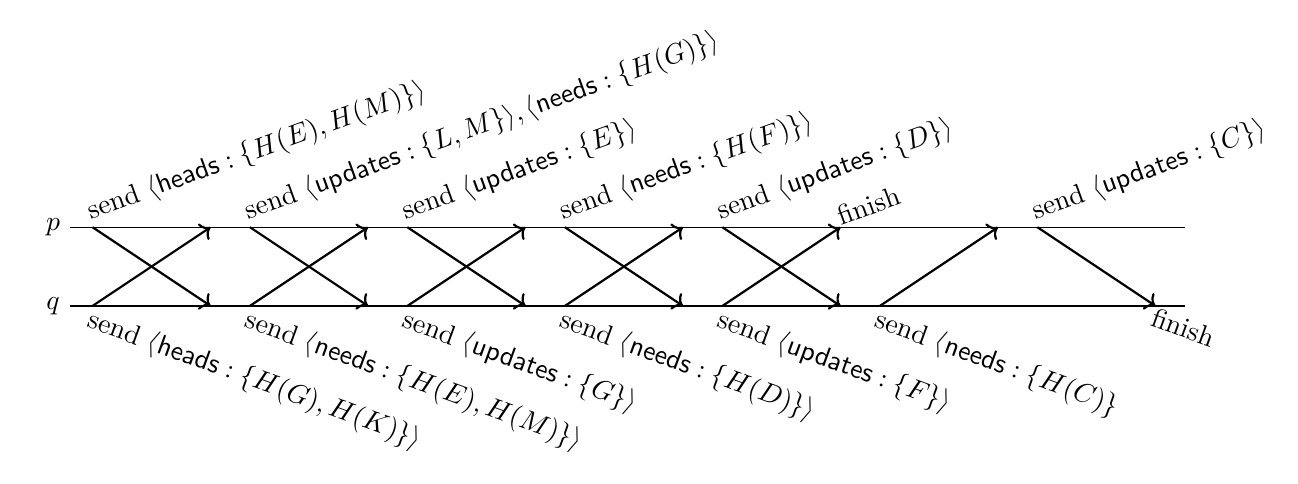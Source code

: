 \vspace{0.5cm}
\begin{tikzpicture}
\newlength{\distance}\setlength{\distance}{1cm}
\newlength{\latency}\setlength{\latency}{2.0cm}
\newlength{\replydelay}\setlength{\replydelay}{0.5cm}
\tikzstyle{msg}=[thick,->]
\tikzstyle{pmsg}=[anchor=south west,rotate=20,inner xsep=0,inner ysep=0]
\tikzstyle{qmsg}=[anchor=north west,rotate=340,inner xsep=0,inner ysep=0]

% Timelimes
\node (p-start) at (-0.5cm, \distance) {$p$};
\node (q-start) at (-0.5cm, 0) {$q$};
\node (p-end) at (14cm, \distance) {};
\node (q-end) at (14cm, 0) {};
\draw (p-start) -- (p-end);
\draw (q-start) -- (q-end);

% Messages
\draw[msg] (0, \distance) node[pmsg] {send $\langle\mathsf{heads}: \{H(E),H(M)\}\rangle$} -- (\latency-\replydelay, 0);
\draw[msg] (0, 0) node[qmsg] {send $\langle\mathsf{heads}: \{H(G),H(K)\}\rangle$} -- (\latency-\replydelay, \distance);

\draw[msg] (\latency, 0) node[qmsg] {send $\langle\mathsf{needs}: \{H(E),H(M)\}\rangle$} -- (2.0\latency-\replydelay, \distance);
\draw[msg] (\latency, \distance) node[pmsg] {send $\langle\mathsf{updates}: \{L, M\} \rangle, \langle\mathsf{needs}: \{H(G)\}\rangle$} -- (2.0\latency-\replydelay, 0);

\draw[msg] (2.0\latency, \distance) node[pmsg] {send $\langle\mathsf{updates}: \{E\}\rangle$} -- (3.0\latency-\replydelay, 0);
\draw[msg] (2.0\latency, 0) node[qmsg] {send $\langle\mathsf{updates}: \{G\}\rangle$} -- (3.0\latency-\replydelay, \distance);

\draw[msg] (3.0\latency, 0) node[qmsg] {send $\langle\mathsf{needs}: \{H(D)\}\rangle$} -- (4.0\latency-\replydelay, \distance);
\draw[msg] (3.0\latency, \distance) node[pmsg] {send $\langle\mathsf{needs}: \{H(F)\}\rangle$} -- (4.0\latency-\replydelay, 0);

\draw[msg] (4.0\latency, \distance) node[pmsg] {send $\langle\mathsf{updates}: \{D\}\rangle$} -- (5.0\latency-\replydelay, 0);
\draw[msg] (4.0\latency, 0) node[qmsg] {send $\langle\mathsf{updates}: \{F\}\rangle$} -- (5.0\latency-\replydelay, \distance) node[pmsg] {finish};

\draw[msg] (5.0\latency, 0) node[qmsg] {send $\langle\mathsf{needs}: \{H(C)\}$} -- (6.0\latency-\replydelay, \distance);

\draw[msg] (6.0\latency, \distance) node[pmsg] {send $\langle\mathsf{updates}: \{C\}\rangle$} -- (7.0\latency-\replydelay, 0) node[qmsg] {finish};

\end{tikzpicture}
